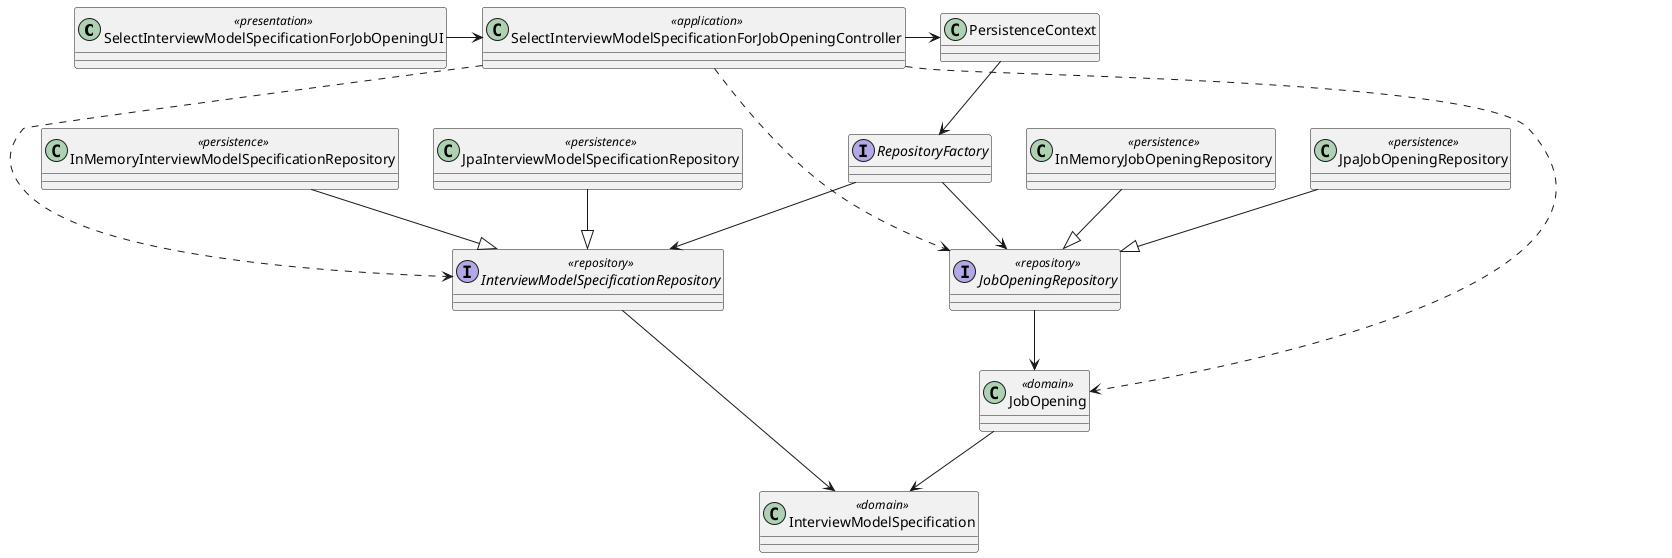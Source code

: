 @startuml
'https://plantuml.com/class-diagram

class SelectInterviewModelSpecificationForJobOpeningUI <<presentation>>
class SelectInterviewModelSpecificationForJobOpeningController <<application>>
class PersistenceContext
interface RepositoryFactory
interface JobOpeningRepository <<repository>>
interface InterviewModelSpecificationRepository <<repository>>
class InMemoryJobOpeningRepository <<persistence>>
class JpaJobOpeningRepository <<persistence>>
class InMemoryInterviewModelSpecificationRepository <<persistence>>
class JpaInterviewModelSpecificationRepository <<persistence>>
class JobOpening <<domain>>
class InterviewModelSpecification <<domain>>

SelectInterviewModelSpecificationForJobOpeningUI -> SelectInterviewModelSpecificationForJobOpeningController
SelectInterviewModelSpecificationForJobOpeningController -> PersistenceContext
PersistenceContext --> RepositoryFactory
SelectInterviewModelSpecificationForJobOpeningController ..> JobOpeningRepository
SelectInterviewModelSpecificationForJobOpeningController ..> InterviewModelSpecificationRepository
RepositoryFactory --> JobOpeningRepository
RepositoryFactory --> InterviewModelSpecificationRepository
SelectInterviewModelSpecificationForJobOpeningController ..> JobOpening
JobOpeningRepository --> JobOpening
InterviewModelSpecificationRepository --> InterviewModelSpecification
JpaJobOpeningRepository --|> JobOpeningRepository
InMemoryJobOpeningRepository --|> JobOpeningRepository
InMemoryInterviewModelSpecificationRepository --|> InterviewModelSpecificationRepository
JpaInterviewModelSpecificationRepository --|> InterviewModelSpecificationRepository
JobOpening --> InterviewModelSpecification

@enduml